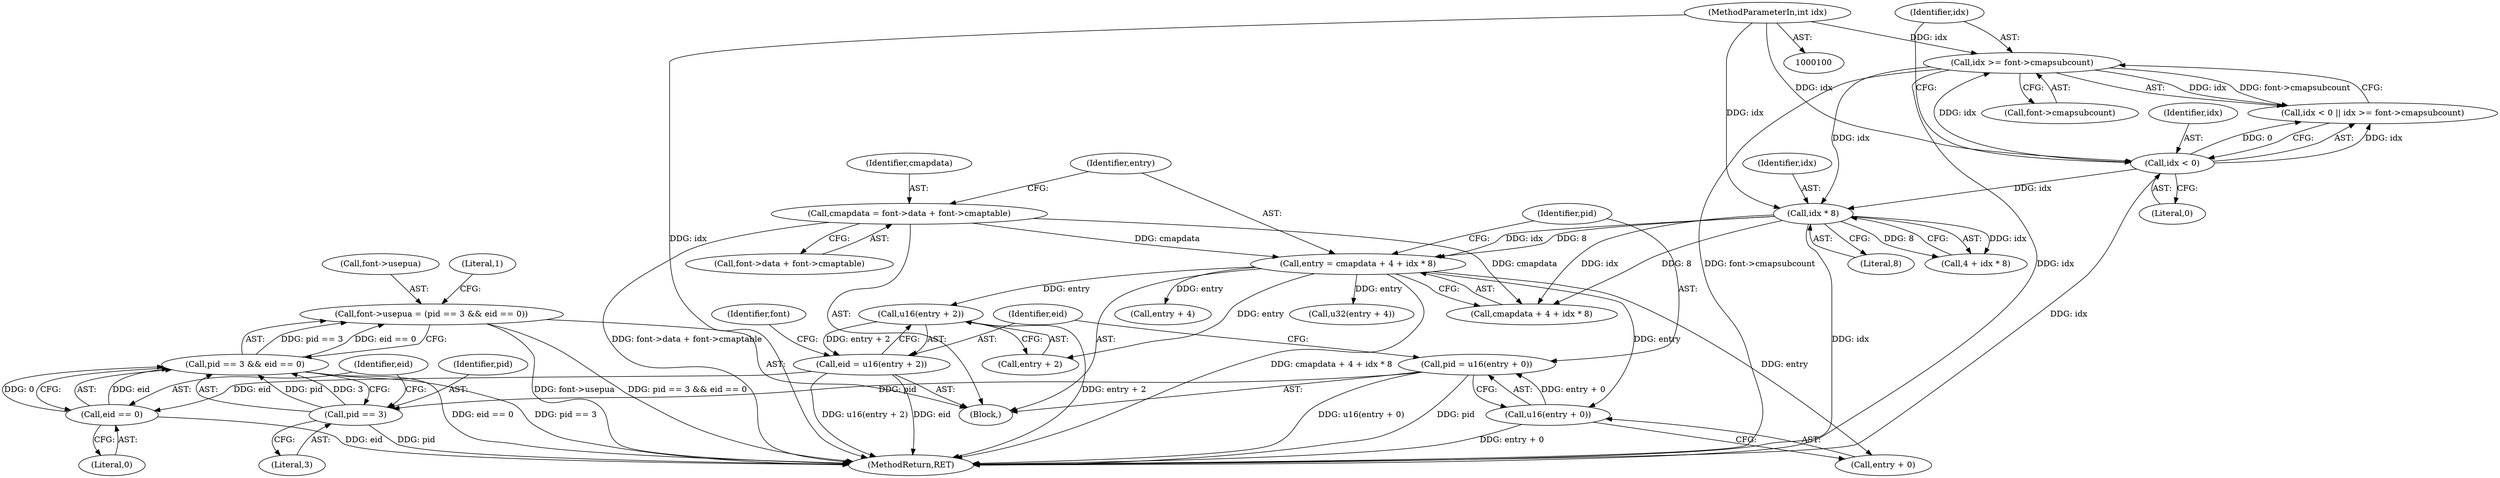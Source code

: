 digraph "0_ghostscript_3ee55637480d5e319a5de0481b01c3346855cbc9@pointer" {
"1000178" [label="(Call,font->usepua = (pid == 3 && eid == 0))"];
"1000182" [label="(Call,pid == 3 && eid == 0)"];
"1000183" [label="(Call,pid == 3)"];
"1000138" [label="(Call,pid = u16(entry + 0))"];
"1000140" [label="(Call,u16(entry + 0))"];
"1000129" [label="(Call,entry = cmapdata + 4 + idx * 8)"];
"1000120" [label="(Call,cmapdata = font->data + font->cmaptable)"];
"1000135" [label="(Call,idx * 8)"];
"1000113" [label="(Call,idx >= font->cmapsubcount)"];
"1000110" [label="(Call,idx < 0)"];
"1000102" [label="(MethodParameterIn,int idx)"];
"1000186" [label="(Call,eid == 0)"];
"1000144" [label="(Call,eid = u16(entry + 2))"];
"1000146" [label="(Call,u16(entry + 2))"];
"1000182" [label="(Call,pid == 3 && eid == 0)"];
"1000139" [label="(Identifier,pid)"];
"1000188" [label="(Literal,0)"];
"1000122" [label="(Call,font->data + font->cmaptable)"];
"1000186" [label="(Call,eid == 0)"];
"1000191" [label="(MethodReturn,RET)"];
"1000130" [label="(Identifier,entry)"];
"1000137" [label="(Literal,8)"];
"1000111" [label="(Identifier,idx)"];
"1000141" [label="(Call,entry + 0)"];
"1000109" [label="(Call,idx < 0 || idx >= font->cmapsubcount)"];
"1000140" [label="(Call,u16(entry + 0))"];
"1000110" [label="(Call,idx < 0)"];
"1000113" [label="(Call,idx >= font->cmapsubcount)"];
"1000120" [label="(Call,cmapdata = font->data + font->cmaptable)"];
"1000190" [label="(Literal,1)"];
"1000184" [label="(Identifier,pid)"];
"1000136" [label="(Identifier,idx)"];
"1000138" [label="(Call,pid = u16(entry + 0))"];
"1000135" [label="(Call,idx * 8)"];
"1000147" [label="(Call,entry + 2)"];
"1000146" [label="(Call,u16(entry + 2))"];
"1000183" [label="(Call,pid == 3)"];
"1000129" [label="(Call,entry = cmapdata + 4 + idx * 8)"];
"1000178" [label="(Call,font->usepua = (pid == 3 && eid == 0))"];
"1000133" [label="(Call,4 + idx * 8)"];
"1000131" [label="(Call,cmapdata + 4 + idx * 8)"];
"1000159" [label="(Call,entry + 4)"];
"1000187" [label="(Identifier,eid)"];
"1000112" [label="(Literal,0)"];
"1000103" [label="(Block,)"];
"1000102" [label="(MethodParameterIn,int idx)"];
"1000115" [label="(Call,font->cmapsubcount)"];
"1000179" [label="(Call,font->usepua)"];
"1000114" [label="(Identifier,idx)"];
"1000152" [label="(Identifier,font)"];
"1000145" [label="(Identifier,eid)"];
"1000158" [label="(Call,u32(entry + 4))"];
"1000185" [label="(Literal,3)"];
"1000121" [label="(Identifier,cmapdata)"];
"1000144" [label="(Call,eid = u16(entry + 2))"];
"1000178" -> "1000103"  [label="AST: "];
"1000178" -> "1000182"  [label="CFG: "];
"1000179" -> "1000178"  [label="AST: "];
"1000182" -> "1000178"  [label="AST: "];
"1000190" -> "1000178"  [label="CFG: "];
"1000178" -> "1000191"  [label="DDG: font->usepua"];
"1000178" -> "1000191"  [label="DDG: pid == 3 && eid == 0"];
"1000182" -> "1000178"  [label="DDG: pid == 3"];
"1000182" -> "1000178"  [label="DDG: eid == 0"];
"1000182" -> "1000183"  [label="CFG: "];
"1000182" -> "1000186"  [label="CFG: "];
"1000183" -> "1000182"  [label="AST: "];
"1000186" -> "1000182"  [label="AST: "];
"1000182" -> "1000191"  [label="DDG: eid == 0"];
"1000182" -> "1000191"  [label="DDG: pid == 3"];
"1000183" -> "1000182"  [label="DDG: pid"];
"1000183" -> "1000182"  [label="DDG: 3"];
"1000186" -> "1000182"  [label="DDG: eid"];
"1000186" -> "1000182"  [label="DDG: 0"];
"1000183" -> "1000185"  [label="CFG: "];
"1000184" -> "1000183"  [label="AST: "];
"1000185" -> "1000183"  [label="AST: "];
"1000187" -> "1000183"  [label="CFG: "];
"1000183" -> "1000191"  [label="DDG: pid"];
"1000138" -> "1000183"  [label="DDG: pid"];
"1000138" -> "1000103"  [label="AST: "];
"1000138" -> "1000140"  [label="CFG: "];
"1000139" -> "1000138"  [label="AST: "];
"1000140" -> "1000138"  [label="AST: "];
"1000145" -> "1000138"  [label="CFG: "];
"1000138" -> "1000191"  [label="DDG: pid"];
"1000138" -> "1000191"  [label="DDG: u16(entry + 0)"];
"1000140" -> "1000138"  [label="DDG: entry + 0"];
"1000140" -> "1000141"  [label="CFG: "];
"1000141" -> "1000140"  [label="AST: "];
"1000140" -> "1000191"  [label="DDG: entry + 0"];
"1000129" -> "1000140"  [label="DDG: entry"];
"1000129" -> "1000103"  [label="AST: "];
"1000129" -> "1000131"  [label="CFG: "];
"1000130" -> "1000129"  [label="AST: "];
"1000131" -> "1000129"  [label="AST: "];
"1000139" -> "1000129"  [label="CFG: "];
"1000129" -> "1000191"  [label="DDG: cmapdata + 4 + idx * 8"];
"1000120" -> "1000129"  [label="DDG: cmapdata"];
"1000135" -> "1000129"  [label="DDG: idx"];
"1000135" -> "1000129"  [label="DDG: 8"];
"1000129" -> "1000141"  [label="DDG: entry"];
"1000129" -> "1000146"  [label="DDG: entry"];
"1000129" -> "1000147"  [label="DDG: entry"];
"1000129" -> "1000158"  [label="DDG: entry"];
"1000129" -> "1000159"  [label="DDG: entry"];
"1000120" -> "1000103"  [label="AST: "];
"1000120" -> "1000122"  [label="CFG: "];
"1000121" -> "1000120"  [label="AST: "];
"1000122" -> "1000120"  [label="AST: "];
"1000130" -> "1000120"  [label="CFG: "];
"1000120" -> "1000191"  [label="DDG: font->data + font->cmaptable"];
"1000120" -> "1000131"  [label="DDG: cmapdata"];
"1000135" -> "1000133"  [label="AST: "];
"1000135" -> "1000137"  [label="CFG: "];
"1000136" -> "1000135"  [label="AST: "];
"1000137" -> "1000135"  [label="AST: "];
"1000133" -> "1000135"  [label="CFG: "];
"1000135" -> "1000191"  [label="DDG: idx"];
"1000135" -> "1000131"  [label="DDG: idx"];
"1000135" -> "1000131"  [label="DDG: 8"];
"1000135" -> "1000133"  [label="DDG: idx"];
"1000135" -> "1000133"  [label="DDG: 8"];
"1000113" -> "1000135"  [label="DDG: idx"];
"1000110" -> "1000135"  [label="DDG: idx"];
"1000102" -> "1000135"  [label="DDG: idx"];
"1000113" -> "1000109"  [label="AST: "];
"1000113" -> "1000115"  [label="CFG: "];
"1000114" -> "1000113"  [label="AST: "];
"1000115" -> "1000113"  [label="AST: "];
"1000109" -> "1000113"  [label="CFG: "];
"1000113" -> "1000191"  [label="DDG: font->cmapsubcount"];
"1000113" -> "1000191"  [label="DDG: idx"];
"1000113" -> "1000109"  [label="DDG: idx"];
"1000113" -> "1000109"  [label="DDG: font->cmapsubcount"];
"1000110" -> "1000113"  [label="DDG: idx"];
"1000102" -> "1000113"  [label="DDG: idx"];
"1000110" -> "1000109"  [label="AST: "];
"1000110" -> "1000112"  [label="CFG: "];
"1000111" -> "1000110"  [label="AST: "];
"1000112" -> "1000110"  [label="AST: "];
"1000114" -> "1000110"  [label="CFG: "];
"1000109" -> "1000110"  [label="CFG: "];
"1000110" -> "1000191"  [label="DDG: idx"];
"1000110" -> "1000109"  [label="DDG: idx"];
"1000110" -> "1000109"  [label="DDG: 0"];
"1000102" -> "1000110"  [label="DDG: idx"];
"1000102" -> "1000100"  [label="AST: "];
"1000102" -> "1000191"  [label="DDG: idx"];
"1000186" -> "1000188"  [label="CFG: "];
"1000187" -> "1000186"  [label="AST: "];
"1000188" -> "1000186"  [label="AST: "];
"1000186" -> "1000191"  [label="DDG: eid"];
"1000144" -> "1000186"  [label="DDG: eid"];
"1000144" -> "1000103"  [label="AST: "];
"1000144" -> "1000146"  [label="CFG: "];
"1000145" -> "1000144"  [label="AST: "];
"1000146" -> "1000144"  [label="AST: "];
"1000152" -> "1000144"  [label="CFG: "];
"1000144" -> "1000191"  [label="DDG: eid"];
"1000144" -> "1000191"  [label="DDG: u16(entry + 2)"];
"1000146" -> "1000144"  [label="DDG: entry + 2"];
"1000146" -> "1000147"  [label="CFG: "];
"1000147" -> "1000146"  [label="AST: "];
"1000146" -> "1000191"  [label="DDG: entry + 2"];
}
